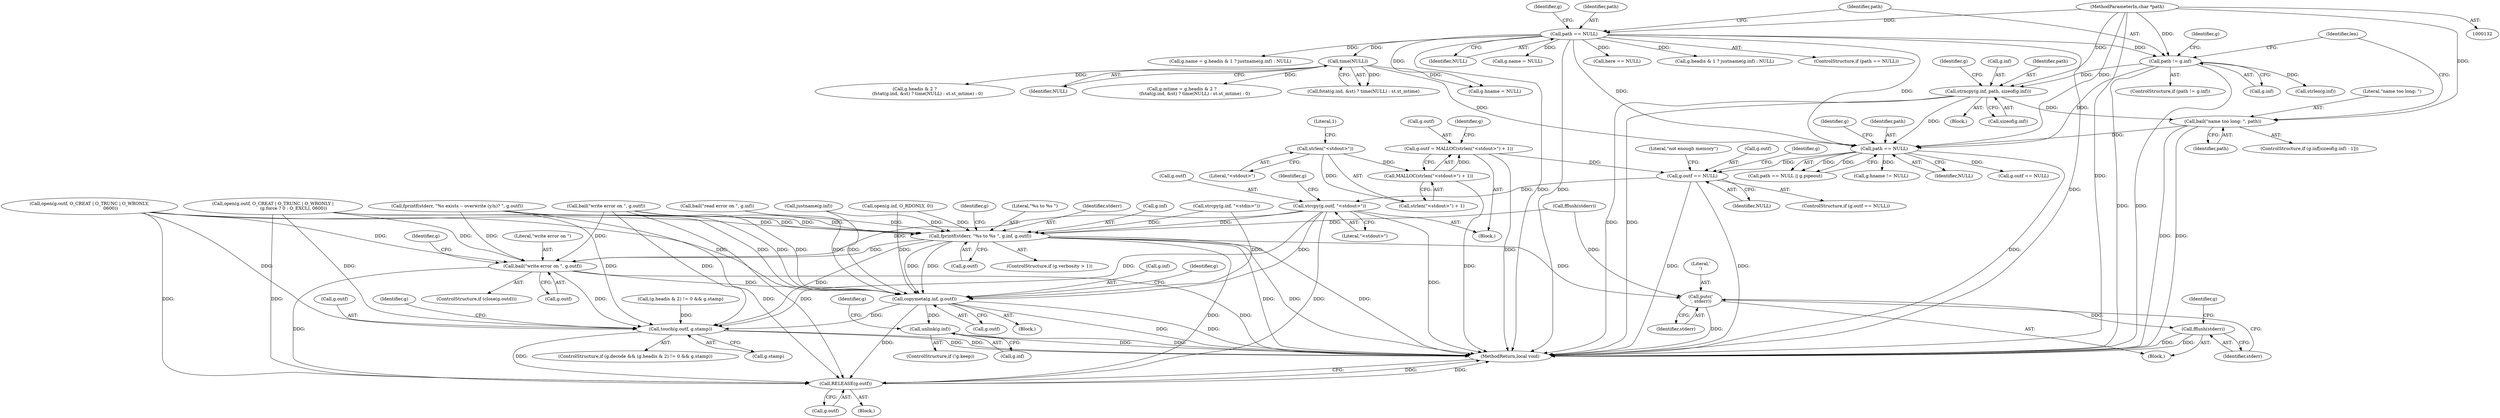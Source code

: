 digraph "0_pigz_fdad1406b3ec809f4954ff7cdf9e99eb18c2458f@API" {
"1000983" [label="(Call,strcpy(g.outf, \"<stdout>\"))"];
"1000975" [label="(Call,g.outf == NULL)"];
"1000965" [label="(Call,g.outf = MALLOC(strlen(\"<stdout>\") + 1))"];
"1000969" [label="(Call,MALLOC(strlen(\"<stdout>\") + 1))"];
"1000971" [label="(Call,strlen(\"<stdout>\"))"];
"1000958" [label="(Call,path == NULL)"];
"1000194" [label="(Call,path != g.inf)"];
"1000146" [label="(Call,path == NULL)"];
"1000133" [label="(MethodParameterIn,char *path)"];
"1000220" [label="(Call,bail(\"name too long: \", path))"];
"1000200" [label="(Call,strncpy(g.inf, path, sizeof(g.inf)))"];
"1000182" [label="(Call,time(NULL))"];
"1001283" [label="(Call,fprintf(stderr, \"%s to %s \", g.inf, g.outf))"];
"1001328" [label="(Call,putc('\n', stderr))"];
"1001331" [label="(Call,fflush(stderr))"];
"1001355" [label="(Call,bail(\"write error on \", g.outf))"];
"1001373" [label="(Call,copymeta(g.inf, g.outf))"];
"1001385" [label="(Call,unlink(g.inf))"];
"1001405" [label="(Call,touch(g.outf, g.stamp))"];
"1001412" [label="(Call,RELEASE(g.outf))"];
"1001356" [label="(Literal,\"write error on \")"];
"1000966" [label="(Call,g.outf)"];
"1000972" [label="(Literal,\"<stdout>\")"];
"1001328" [label="(Call,putc('\n', stderr))"];
"1001294" [label="(Identifier,g)"];
"1001283" [label="(Call,fprintf(stderr, \"%s to %s \", g.inf, g.outf))"];
"1000145" [label="(ControlStructure,if (path == NULL))"];
"1000776" [label="(Call,g.name = g.headis & 1 ? justname(g.inf) : NULL)"];
"1000957" [label="(Call,path == NULL || g.pipeout)"];
"1001331" [label="(Call,fflush(stderr))"];
"1000984" [label="(Call,g.outf)"];
"1001033" [label="(Call,g.hname != NULL)"];
"1000977" [label="(Identifier,g)"];
"1000220" [label="(Call,bail(\"name too long: \", path))"];
"1001372" [label="(Block,)"];
"1001416" [label="(MethodReturn,local void)"];
"1000983" [label="(Call,strcpy(g.outf, \"<stdout>\"))"];
"1000175" [label="(Call,fstat(g.ind, &st) ? time(NULL) : st.st_mtime)"];
"1000990" [label="(Identifier,g)"];
"1001357" [label="(Call,g.outf)"];
"1000969" [label="(Call,MALLOC(strlen(\"<stdout>\") + 1))"];
"1000147" [label="(Identifier,path)"];
"1001373" [label="(Call,copymeta(g.inf, g.outf))"];
"1000199" [label="(Block,)"];
"1000973" [label="(Literal,1)"];
"1000809" [label="(Call,g.hname = NULL)"];
"1000148" [label="(Identifier,NULL)"];
"1000205" [label="(Call,sizeof(g.inf))"];
"1001327" [label="(Block,)"];
"1000194" [label="(Call,path != g.inf)"];
"1001389" [label="(ControlStructure,if (g.decode && (g.headis & 2) != 0 && g.stamp))"];
"1000975" [label="(Call,g.outf == NULL)"];
"1001285" [label="(Literal,\"%s to %s \")"];
"1000196" [label="(Call,g.inf)"];
"1000958" [label="(Call,path == NULL)"];
"1000771" [label="(Call,bail(\"read error on \", g.inf))"];
"1001336" [label="(Identifier,g)"];
"1000193" [label="(ControlStructure,if (path != g.inf))"];
"1001374" [label="(Call,g.inf)"];
"1001355" [label="(Call,bail(\"write error on \", g.outf))"];
"1001405" [label="(Call,touch(g.outf, g.stamp))"];
"1001413" [label="(Call,g.outf)"];
"1000204" [label="(Identifier,path)"];
"1000134" [label="(Block,)"];
"1001329" [label="(Literal,'\n')"];
"1000979" [label="(Identifier,NULL)"];
"1000202" [label="(Identifier,g)"];
"1000133" [label="(MethodParameterIn,char *path)"];
"1000981" [label="(Literal,\"not enough memory\")"];
"1001392" [label="(Identifier,g)"];
"1000987" [label="(Literal,\"<stdout>\")"];
"1001380" [label="(ControlStructure,if (!g.keep))"];
"1000971" [label="(Call,strlen(\"<stdout>\"))"];
"1001409" [label="(Call,g.stamp)"];
"1000976" [label="(Call,g.outf)"];
"1000964" [label="(Block,)"];
"1001406" [label="(Call,g.outf)"];
"1000195" [label="(Identifier,path)"];
"1000759" [label="(Call,open(g.inf, O_RDONLY, 0))"];
"1000182" [label="(Call,time(NULL))"];
"1001289" [label="(Call,g.outf)"];
"1001284" [label="(Identifier,stderr)"];
"1001385" [label="(Call,unlink(g.inf))"];
"1001332" [label="(Identifier,stderr)"];
"1001213" [label="(Call,open(g.outf, O_CREAT | O_TRUNC | O_WRONLY,\n                              0600))"];
"1000222" [label="(Identifier,path)"];
"1000970" [label="(Call,strlen(\"<stdout>\") + 1)"];
"1000225" [label="(Call,strlen(g.inf))"];
"1001286" [label="(Call,g.inf)"];
"1000960" [label="(Identifier,NULL)"];
"1000974" [label="(ControlStructure,if (g.outf == NULL))"];
"1000224" [label="(Identifier,len)"];
"1000160" [label="(Call,g.name = NULL)"];
"1000200" [label="(Call,strncpy(g.inf, path, sizeof(g.inf)))"];
"1000169" [label="(Call,g.headis & 2 ?\n                  (fstat(g.ind, &st) ? time(NULL) : st.st_mtime) : 0)"];
"1000962" [label="(Identifier,g)"];
"1001362" [label="(Identifier,g)"];
"1001383" [label="(Identifier,g)"];
"1001414" [label="(Identifier,g)"];
"1001116" [label="(Call,open(g.outf, O_CREAT | O_TRUNC | O_WRONLY |\n                             (g.force ? 0 : O_EXCL), 0600))"];
"1000959" [label="(Identifier,path)"];
"1000146" [label="(Call,path == NULL)"];
"1001153" [label="(Call,fprintf(stderr, \"%s exists -- overwrite (y/n)? \", g.outf))"];
"1000965" [label="(Call,g.outf = MALLOC(strlen(\"<stdout>\") + 1))"];
"1000985" [label="(Identifier,g)"];
"1000152" [label="(Identifier,g)"];
"1001264" [label="(Call,bail(\"write error on \", g.outf))"];
"1000209" [label="(ControlStructure,if (g.inf[sizeof(g.inf) - 1]))"];
"1000212" [label="(Identifier,g)"];
"1000150" [label="(Call,strcpy(g.inf, \"<stdin>\"))"];
"1001394" [label="(Call,(g.headis & 2) != 0 && g.stamp)"];
"1001412" [label="(Call,RELEASE(g.outf))"];
"1000183" [label="(Identifier,NULL)"];
"1000221" [label="(Literal,\"name too long: \")"];
"1001330" [label="(Identifier,stderr)"];
"1000201" [label="(Call,g.inf)"];
"1000786" [label="(Call,justname(g.inf))"];
"1001277" [label="(ControlStructure,if (g.verbosity > 1))"];
"1001377" [label="(Call,g.outf)"];
"1001350" [label="(ControlStructure,if (close(g.outd)))"];
"1001159" [label="(Call,fflush(stderr))"];
"1001084" [label="(Call,g.outf == NULL)"];
"1000165" [label="(Call,g.mtime = g.headis & 2 ?\n                  (fstat(g.ind, &st) ? time(NULL) : st.st_mtime) : 0)"];
"1000407" [label="(Call,here == NULL)"];
"1001386" [label="(Call,g.inf)"];
"1000780" [label="(Call,g.headis & 1 ? justname(g.inf) : NULL)"];
"1000983" -> "1000964"  [label="AST: "];
"1000983" -> "1000987"  [label="CFG: "];
"1000984" -> "1000983"  [label="AST: "];
"1000987" -> "1000983"  [label="AST: "];
"1000990" -> "1000983"  [label="CFG: "];
"1000983" -> "1001416"  [label="DDG: "];
"1000975" -> "1000983"  [label="DDG: "];
"1000983" -> "1001283"  [label="DDG: "];
"1000983" -> "1001355"  [label="DDG: "];
"1000983" -> "1001373"  [label="DDG: "];
"1000983" -> "1001405"  [label="DDG: "];
"1000983" -> "1001412"  [label="DDG: "];
"1000975" -> "1000974"  [label="AST: "];
"1000975" -> "1000979"  [label="CFG: "];
"1000976" -> "1000975"  [label="AST: "];
"1000979" -> "1000975"  [label="AST: "];
"1000981" -> "1000975"  [label="CFG: "];
"1000985" -> "1000975"  [label="CFG: "];
"1000975" -> "1001416"  [label="DDG: "];
"1000975" -> "1001416"  [label="DDG: "];
"1000965" -> "1000975"  [label="DDG: "];
"1000958" -> "1000975"  [label="DDG: "];
"1000965" -> "1000964"  [label="AST: "];
"1000965" -> "1000969"  [label="CFG: "];
"1000966" -> "1000965"  [label="AST: "];
"1000969" -> "1000965"  [label="AST: "];
"1000977" -> "1000965"  [label="CFG: "];
"1000965" -> "1001416"  [label="DDG: "];
"1000969" -> "1000965"  [label="DDG: "];
"1000969" -> "1000970"  [label="CFG: "];
"1000970" -> "1000969"  [label="AST: "];
"1000969" -> "1001416"  [label="DDG: "];
"1000971" -> "1000969"  [label="DDG: "];
"1000971" -> "1000970"  [label="AST: "];
"1000971" -> "1000972"  [label="CFG: "];
"1000972" -> "1000971"  [label="AST: "];
"1000973" -> "1000971"  [label="CFG: "];
"1000971" -> "1000970"  [label="DDG: "];
"1000958" -> "1000957"  [label="AST: "];
"1000958" -> "1000960"  [label="CFG: "];
"1000959" -> "1000958"  [label="AST: "];
"1000960" -> "1000958"  [label="AST: "];
"1000962" -> "1000958"  [label="CFG: "];
"1000957" -> "1000958"  [label="CFG: "];
"1000958" -> "1001416"  [label="DDG: "];
"1000958" -> "1000957"  [label="DDG: "];
"1000958" -> "1000957"  [label="DDG: "];
"1000194" -> "1000958"  [label="DDG: "];
"1000220" -> "1000958"  [label="DDG: "];
"1000146" -> "1000958"  [label="DDG: "];
"1000146" -> "1000958"  [label="DDG: "];
"1000200" -> "1000958"  [label="DDG: "];
"1000133" -> "1000958"  [label="DDG: "];
"1000182" -> "1000958"  [label="DDG: "];
"1000958" -> "1001033"  [label="DDG: "];
"1000958" -> "1001084"  [label="DDG: "];
"1000194" -> "1000193"  [label="AST: "];
"1000194" -> "1000196"  [label="CFG: "];
"1000195" -> "1000194"  [label="AST: "];
"1000196" -> "1000194"  [label="AST: "];
"1000202" -> "1000194"  [label="CFG: "];
"1000224" -> "1000194"  [label="CFG: "];
"1000194" -> "1001416"  [label="DDG: "];
"1000194" -> "1001416"  [label="DDG: "];
"1000146" -> "1000194"  [label="DDG: "];
"1000133" -> "1000194"  [label="DDG: "];
"1000194" -> "1000200"  [label="DDG: "];
"1000194" -> "1000225"  [label="DDG: "];
"1000146" -> "1000145"  [label="AST: "];
"1000146" -> "1000148"  [label="CFG: "];
"1000147" -> "1000146"  [label="AST: "];
"1000148" -> "1000146"  [label="AST: "];
"1000152" -> "1000146"  [label="CFG: "];
"1000195" -> "1000146"  [label="CFG: "];
"1000146" -> "1001416"  [label="DDG: "];
"1000146" -> "1001416"  [label="DDG: "];
"1000146" -> "1001416"  [label="DDG: "];
"1000133" -> "1000146"  [label="DDG: "];
"1000146" -> "1000160"  [label="DDG: "];
"1000146" -> "1000182"  [label="DDG: "];
"1000146" -> "1000407"  [label="DDG: "];
"1000146" -> "1000776"  [label="DDG: "];
"1000146" -> "1000780"  [label="DDG: "];
"1000146" -> "1000809"  [label="DDG: "];
"1000133" -> "1000132"  [label="AST: "];
"1000133" -> "1001416"  [label="DDG: "];
"1000133" -> "1000200"  [label="DDG: "];
"1000133" -> "1000220"  [label="DDG: "];
"1000220" -> "1000209"  [label="AST: "];
"1000220" -> "1000222"  [label="CFG: "];
"1000221" -> "1000220"  [label="AST: "];
"1000222" -> "1000220"  [label="AST: "];
"1000224" -> "1000220"  [label="CFG: "];
"1000220" -> "1001416"  [label="DDG: "];
"1000220" -> "1001416"  [label="DDG: "];
"1000200" -> "1000220"  [label="DDG: "];
"1000200" -> "1000199"  [label="AST: "];
"1000200" -> "1000205"  [label="CFG: "];
"1000201" -> "1000200"  [label="AST: "];
"1000204" -> "1000200"  [label="AST: "];
"1000205" -> "1000200"  [label="AST: "];
"1000212" -> "1000200"  [label="CFG: "];
"1000200" -> "1001416"  [label="DDG: "];
"1000200" -> "1001416"  [label="DDG: "];
"1000182" -> "1000175"  [label="AST: "];
"1000182" -> "1000183"  [label="CFG: "];
"1000183" -> "1000182"  [label="AST: "];
"1000175" -> "1000182"  [label="CFG: "];
"1000182" -> "1000165"  [label="DDG: "];
"1000182" -> "1000169"  [label="DDG: "];
"1000182" -> "1000175"  [label="DDG: "];
"1000182" -> "1000809"  [label="DDG: "];
"1001283" -> "1001277"  [label="AST: "];
"1001283" -> "1001289"  [label="CFG: "];
"1001284" -> "1001283"  [label="AST: "];
"1001285" -> "1001283"  [label="AST: "];
"1001286" -> "1001283"  [label="AST: "];
"1001289" -> "1001283"  [label="AST: "];
"1001294" -> "1001283"  [label="CFG: "];
"1001283" -> "1001416"  [label="DDG: "];
"1001283" -> "1001416"  [label="DDG: "];
"1001283" -> "1001416"  [label="DDG: "];
"1001159" -> "1001283"  [label="DDG: "];
"1000771" -> "1001283"  [label="DDG: "];
"1000150" -> "1001283"  [label="DDG: "];
"1000759" -> "1001283"  [label="DDG: "];
"1000786" -> "1001283"  [label="DDG: "];
"1001264" -> "1001283"  [label="DDG: "];
"1001153" -> "1001283"  [label="DDG: "];
"1001213" -> "1001283"  [label="DDG: "];
"1001116" -> "1001283"  [label="DDG: "];
"1001283" -> "1001328"  [label="DDG: "];
"1001283" -> "1001355"  [label="DDG: "];
"1001283" -> "1001373"  [label="DDG: "];
"1001283" -> "1001373"  [label="DDG: "];
"1001283" -> "1001405"  [label="DDG: "];
"1001283" -> "1001412"  [label="DDG: "];
"1001328" -> "1001327"  [label="AST: "];
"1001328" -> "1001330"  [label="CFG: "];
"1001329" -> "1001328"  [label="AST: "];
"1001330" -> "1001328"  [label="AST: "];
"1001332" -> "1001328"  [label="CFG: "];
"1001328" -> "1001416"  [label="DDG: "];
"1001159" -> "1001328"  [label="DDG: "];
"1001328" -> "1001331"  [label="DDG: "];
"1001331" -> "1001327"  [label="AST: "];
"1001331" -> "1001332"  [label="CFG: "];
"1001332" -> "1001331"  [label="AST: "];
"1001336" -> "1001331"  [label="CFG: "];
"1001331" -> "1001416"  [label="DDG: "];
"1001331" -> "1001416"  [label="DDG: "];
"1001355" -> "1001350"  [label="AST: "];
"1001355" -> "1001357"  [label="CFG: "];
"1001356" -> "1001355"  [label="AST: "];
"1001357" -> "1001355"  [label="AST: "];
"1001362" -> "1001355"  [label="CFG: "];
"1001355" -> "1001416"  [label="DDG: "];
"1001264" -> "1001355"  [label="DDG: "];
"1001153" -> "1001355"  [label="DDG: "];
"1001213" -> "1001355"  [label="DDG: "];
"1001116" -> "1001355"  [label="DDG: "];
"1001355" -> "1001373"  [label="DDG: "];
"1001355" -> "1001405"  [label="DDG: "];
"1001355" -> "1001412"  [label="DDG: "];
"1001373" -> "1001372"  [label="AST: "];
"1001373" -> "1001377"  [label="CFG: "];
"1001374" -> "1001373"  [label="AST: "];
"1001377" -> "1001373"  [label="AST: "];
"1001383" -> "1001373"  [label="CFG: "];
"1001373" -> "1001416"  [label="DDG: "];
"1001373" -> "1001416"  [label="DDG: "];
"1000771" -> "1001373"  [label="DDG: "];
"1000150" -> "1001373"  [label="DDG: "];
"1000759" -> "1001373"  [label="DDG: "];
"1000786" -> "1001373"  [label="DDG: "];
"1001264" -> "1001373"  [label="DDG: "];
"1001153" -> "1001373"  [label="DDG: "];
"1001213" -> "1001373"  [label="DDG: "];
"1001116" -> "1001373"  [label="DDG: "];
"1001373" -> "1001385"  [label="DDG: "];
"1001373" -> "1001405"  [label="DDG: "];
"1001373" -> "1001412"  [label="DDG: "];
"1001385" -> "1001380"  [label="AST: "];
"1001385" -> "1001386"  [label="CFG: "];
"1001386" -> "1001385"  [label="AST: "];
"1001392" -> "1001385"  [label="CFG: "];
"1001385" -> "1001416"  [label="DDG: "];
"1001385" -> "1001416"  [label="DDG: "];
"1001405" -> "1001389"  [label="AST: "];
"1001405" -> "1001409"  [label="CFG: "];
"1001406" -> "1001405"  [label="AST: "];
"1001409" -> "1001405"  [label="AST: "];
"1001414" -> "1001405"  [label="CFG: "];
"1001405" -> "1001416"  [label="DDG: "];
"1001405" -> "1001416"  [label="DDG: "];
"1001264" -> "1001405"  [label="DDG: "];
"1001153" -> "1001405"  [label="DDG: "];
"1001213" -> "1001405"  [label="DDG: "];
"1001116" -> "1001405"  [label="DDG: "];
"1001394" -> "1001405"  [label="DDG: "];
"1001405" -> "1001412"  [label="DDG: "];
"1001412" -> "1000134"  [label="AST: "];
"1001412" -> "1001413"  [label="CFG: "];
"1001413" -> "1001412"  [label="AST: "];
"1001416" -> "1001412"  [label="CFG: "];
"1001412" -> "1001416"  [label="DDG: "];
"1001412" -> "1001416"  [label="DDG: "];
"1001264" -> "1001412"  [label="DDG: "];
"1001153" -> "1001412"  [label="DDG: "];
"1001213" -> "1001412"  [label="DDG: "];
"1001116" -> "1001412"  [label="DDG: "];
}
